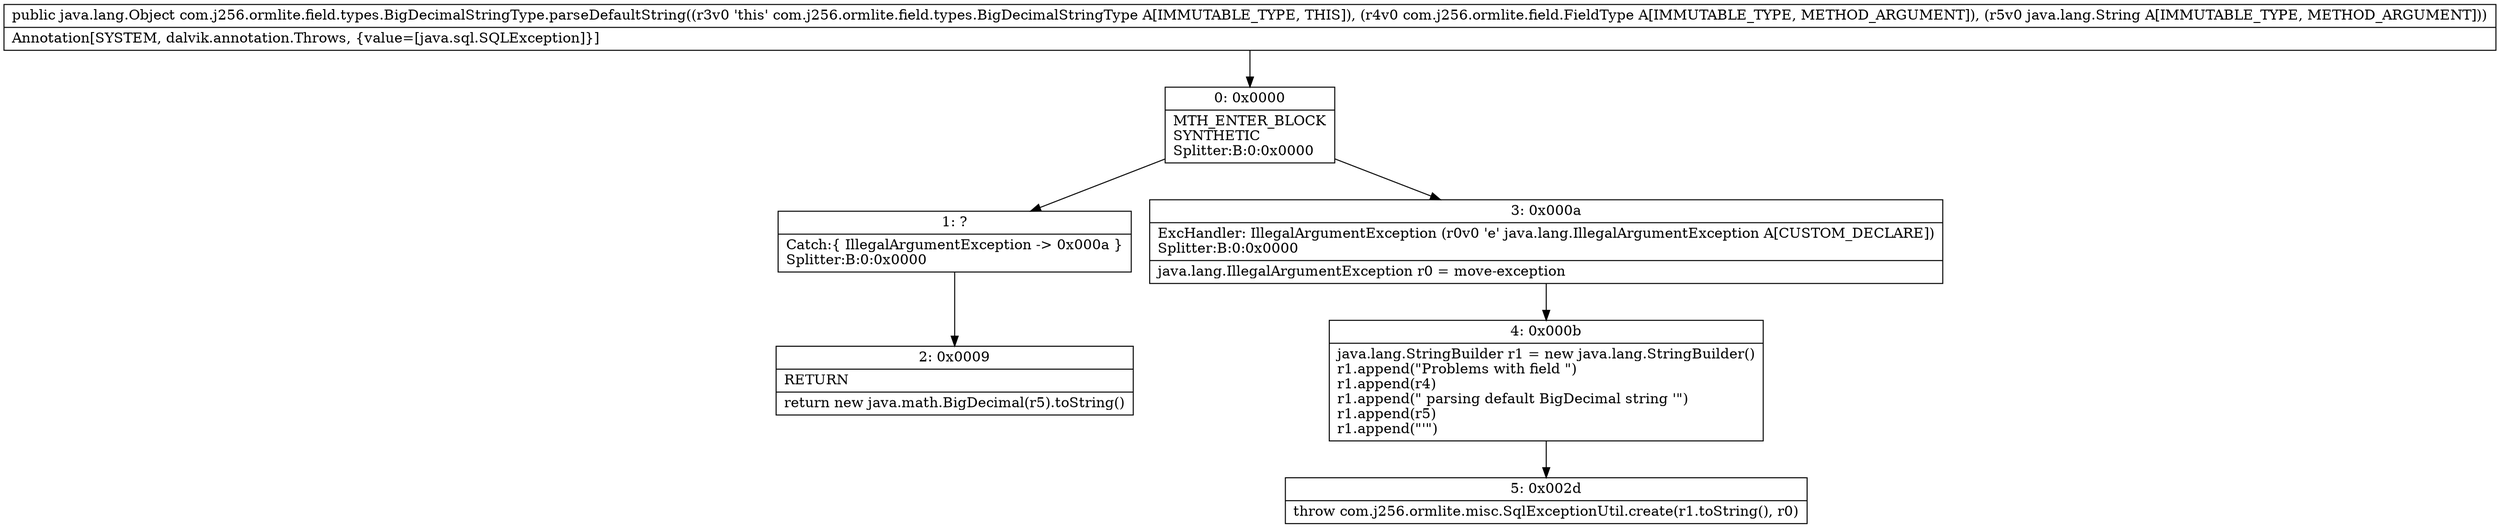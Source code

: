 digraph "CFG forcom.j256.ormlite.field.types.BigDecimalStringType.parseDefaultString(Lcom\/j256\/ormlite\/field\/FieldType;Ljava\/lang\/String;)Ljava\/lang\/Object;" {
Node_0 [shape=record,label="{0\:\ 0x0000|MTH_ENTER_BLOCK\lSYNTHETIC\lSplitter:B:0:0x0000\l}"];
Node_1 [shape=record,label="{1\:\ ?|Catch:\{ IllegalArgumentException \-\> 0x000a \}\lSplitter:B:0:0x0000\l}"];
Node_2 [shape=record,label="{2\:\ 0x0009|RETURN\l|return new java.math.BigDecimal(r5).toString()\l}"];
Node_3 [shape=record,label="{3\:\ 0x000a|ExcHandler: IllegalArgumentException (r0v0 'e' java.lang.IllegalArgumentException A[CUSTOM_DECLARE])\lSplitter:B:0:0x0000\l|java.lang.IllegalArgumentException r0 = move\-exception\l}"];
Node_4 [shape=record,label="{4\:\ 0x000b|java.lang.StringBuilder r1 = new java.lang.StringBuilder()\lr1.append(\"Problems with field \")\lr1.append(r4)\lr1.append(\" parsing default BigDecimal string '\")\lr1.append(r5)\lr1.append(\"'\")\l}"];
Node_5 [shape=record,label="{5\:\ 0x002d|throw com.j256.ormlite.misc.SqlExceptionUtil.create(r1.toString(), r0)\l}"];
MethodNode[shape=record,label="{public java.lang.Object com.j256.ormlite.field.types.BigDecimalStringType.parseDefaultString((r3v0 'this' com.j256.ormlite.field.types.BigDecimalStringType A[IMMUTABLE_TYPE, THIS]), (r4v0 com.j256.ormlite.field.FieldType A[IMMUTABLE_TYPE, METHOD_ARGUMENT]), (r5v0 java.lang.String A[IMMUTABLE_TYPE, METHOD_ARGUMENT]))  | Annotation[SYSTEM, dalvik.annotation.Throws, \{value=[java.sql.SQLException]\}]\l}"];
MethodNode -> Node_0;
Node_0 -> Node_1;
Node_0 -> Node_3;
Node_1 -> Node_2;
Node_3 -> Node_4;
Node_4 -> Node_5;
}

